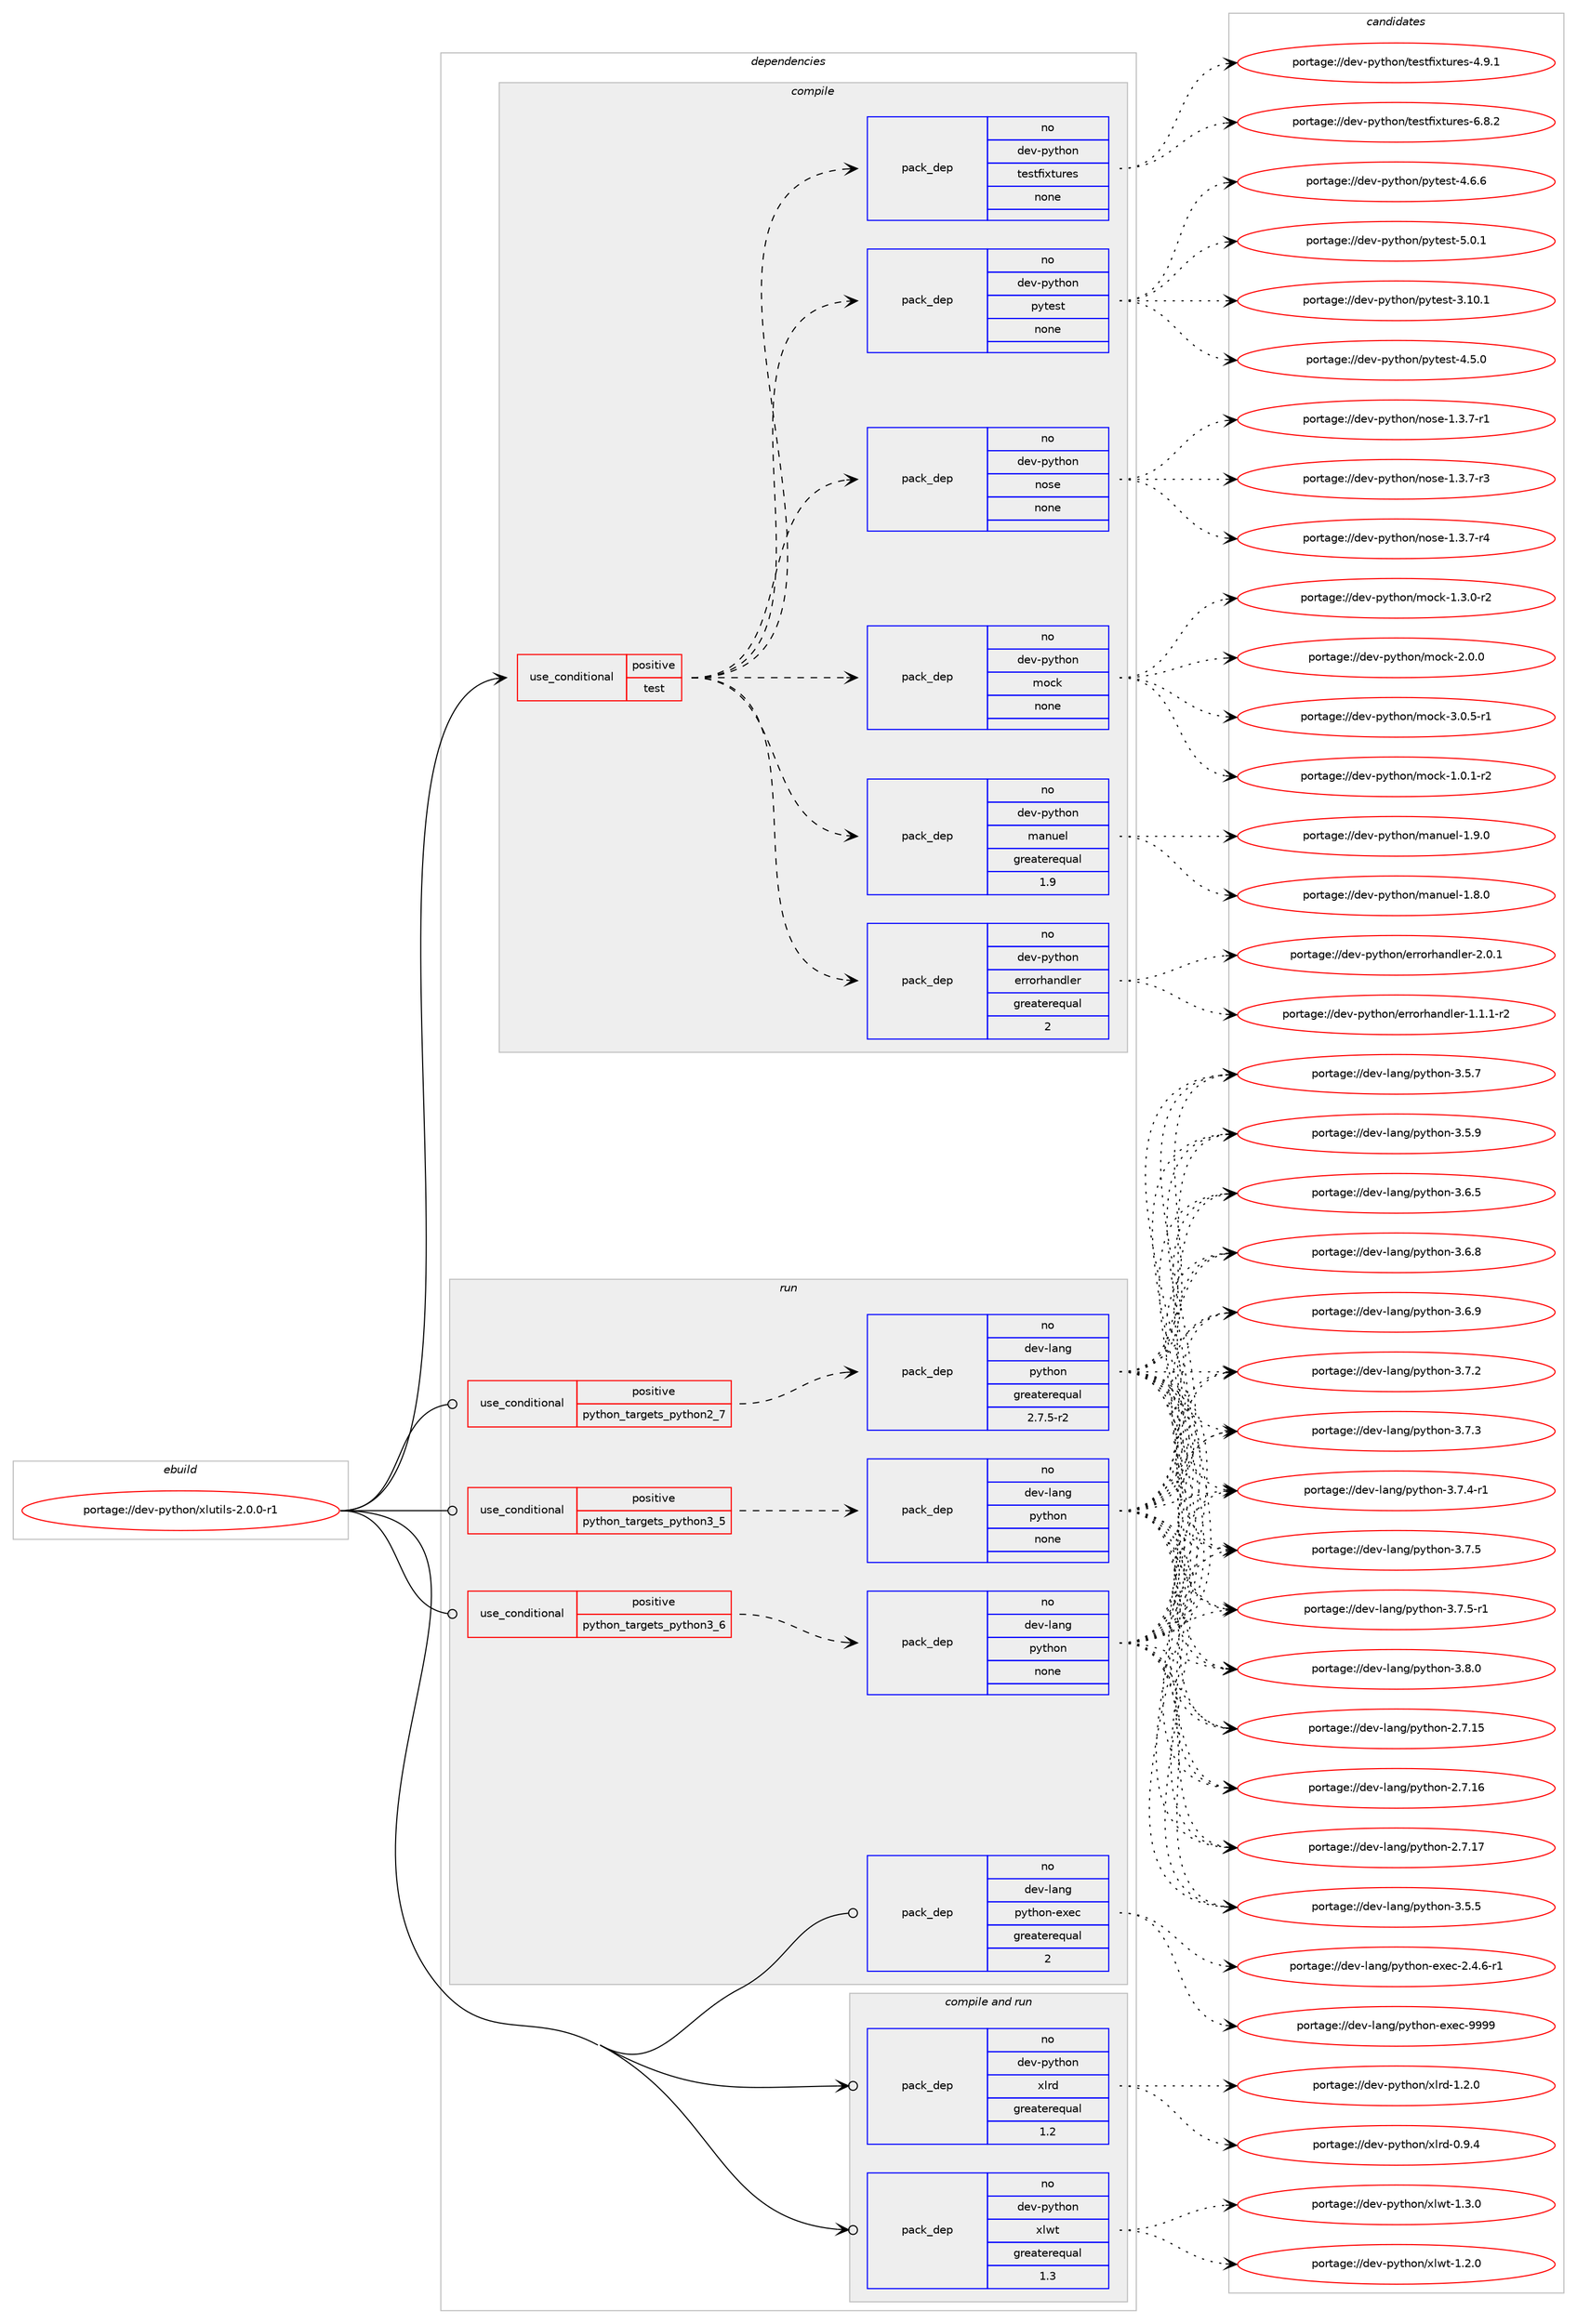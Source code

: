 digraph prolog {

# *************
# Graph options
# *************

newrank=true;
concentrate=true;
compound=true;
graph [rankdir=LR,fontname=Helvetica,fontsize=10,ranksep=1.5];#, ranksep=2.5, nodesep=0.2];
edge  [arrowhead=vee];
node  [fontname=Helvetica,fontsize=10];

# **********
# The ebuild
# **********

subgraph cluster_leftcol {
color=gray;
rank=same;
label=<<i>ebuild</i>>;
id [label="portage://dev-python/xlutils-2.0.0-r1", color=red, width=4, href="../dev-python/xlutils-2.0.0-r1.svg"];
}

# ****************
# The dependencies
# ****************

subgraph cluster_midcol {
color=gray;
label=<<i>dependencies</i>>;
subgraph cluster_compile {
fillcolor="#eeeeee";
style=filled;
label=<<i>compile</i>>;
subgraph cond41023 {
dependency179692 [label=<<TABLE BORDER="0" CELLBORDER="1" CELLSPACING="0" CELLPADDING="4"><TR><TD ROWSPAN="3" CELLPADDING="10">use_conditional</TD></TR><TR><TD>positive</TD></TR><TR><TD>test</TD></TR></TABLE>>, shape=none, color=red];
subgraph pack135258 {
dependency179693 [label=<<TABLE BORDER="0" CELLBORDER="1" CELLSPACING="0" CELLPADDING="4" WIDTH="220"><TR><TD ROWSPAN="6" CELLPADDING="30">pack_dep</TD></TR><TR><TD WIDTH="110">no</TD></TR><TR><TD>dev-python</TD></TR><TR><TD>errorhandler</TD></TR><TR><TD>greaterequal</TD></TR><TR><TD>2</TD></TR></TABLE>>, shape=none, color=blue];
}
dependency179692:e -> dependency179693:w [weight=20,style="dashed",arrowhead="vee"];
subgraph pack135259 {
dependency179694 [label=<<TABLE BORDER="0" CELLBORDER="1" CELLSPACING="0" CELLPADDING="4" WIDTH="220"><TR><TD ROWSPAN="6" CELLPADDING="30">pack_dep</TD></TR><TR><TD WIDTH="110">no</TD></TR><TR><TD>dev-python</TD></TR><TR><TD>manuel</TD></TR><TR><TD>greaterequal</TD></TR><TR><TD>1.9</TD></TR></TABLE>>, shape=none, color=blue];
}
dependency179692:e -> dependency179694:w [weight=20,style="dashed",arrowhead="vee"];
subgraph pack135260 {
dependency179695 [label=<<TABLE BORDER="0" CELLBORDER="1" CELLSPACING="0" CELLPADDING="4" WIDTH="220"><TR><TD ROWSPAN="6" CELLPADDING="30">pack_dep</TD></TR><TR><TD WIDTH="110">no</TD></TR><TR><TD>dev-python</TD></TR><TR><TD>mock</TD></TR><TR><TD>none</TD></TR><TR><TD></TD></TR></TABLE>>, shape=none, color=blue];
}
dependency179692:e -> dependency179695:w [weight=20,style="dashed",arrowhead="vee"];
subgraph pack135261 {
dependency179696 [label=<<TABLE BORDER="0" CELLBORDER="1" CELLSPACING="0" CELLPADDING="4" WIDTH="220"><TR><TD ROWSPAN="6" CELLPADDING="30">pack_dep</TD></TR><TR><TD WIDTH="110">no</TD></TR><TR><TD>dev-python</TD></TR><TR><TD>nose</TD></TR><TR><TD>none</TD></TR><TR><TD></TD></TR></TABLE>>, shape=none, color=blue];
}
dependency179692:e -> dependency179696:w [weight=20,style="dashed",arrowhead="vee"];
subgraph pack135262 {
dependency179697 [label=<<TABLE BORDER="0" CELLBORDER="1" CELLSPACING="0" CELLPADDING="4" WIDTH="220"><TR><TD ROWSPAN="6" CELLPADDING="30">pack_dep</TD></TR><TR><TD WIDTH="110">no</TD></TR><TR><TD>dev-python</TD></TR><TR><TD>pytest</TD></TR><TR><TD>none</TD></TR><TR><TD></TD></TR></TABLE>>, shape=none, color=blue];
}
dependency179692:e -> dependency179697:w [weight=20,style="dashed",arrowhead="vee"];
subgraph pack135263 {
dependency179698 [label=<<TABLE BORDER="0" CELLBORDER="1" CELLSPACING="0" CELLPADDING="4" WIDTH="220"><TR><TD ROWSPAN="6" CELLPADDING="30">pack_dep</TD></TR><TR><TD WIDTH="110">no</TD></TR><TR><TD>dev-python</TD></TR><TR><TD>testfixtures</TD></TR><TR><TD>none</TD></TR><TR><TD></TD></TR></TABLE>>, shape=none, color=blue];
}
dependency179692:e -> dependency179698:w [weight=20,style="dashed",arrowhead="vee"];
}
id:e -> dependency179692:w [weight=20,style="solid",arrowhead="vee"];
}
subgraph cluster_compileandrun {
fillcolor="#eeeeee";
style=filled;
label=<<i>compile and run</i>>;
subgraph pack135264 {
dependency179699 [label=<<TABLE BORDER="0" CELLBORDER="1" CELLSPACING="0" CELLPADDING="4" WIDTH="220"><TR><TD ROWSPAN="6" CELLPADDING="30">pack_dep</TD></TR><TR><TD WIDTH="110">no</TD></TR><TR><TD>dev-python</TD></TR><TR><TD>xlrd</TD></TR><TR><TD>greaterequal</TD></TR><TR><TD>1.2</TD></TR></TABLE>>, shape=none, color=blue];
}
id:e -> dependency179699:w [weight=20,style="solid",arrowhead="odotvee"];
subgraph pack135265 {
dependency179700 [label=<<TABLE BORDER="0" CELLBORDER="1" CELLSPACING="0" CELLPADDING="4" WIDTH="220"><TR><TD ROWSPAN="6" CELLPADDING="30">pack_dep</TD></TR><TR><TD WIDTH="110">no</TD></TR><TR><TD>dev-python</TD></TR><TR><TD>xlwt</TD></TR><TR><TD>greaterequal</TD></TR><TR><TD>1.3</TD></TR></TABLE>>, shape=none, color=blue];
}
id:e -> dependency179700:w [weight=20,style="solid",arrowhead="odotvee"];
}
subgraph cluster_run {
fillcolor="#eeeeee";
style=filled;
label=<<i>run</i>>;
subgraph cond41024 {
dependency179701 [label=<<TABLE BORDER="0" CELLBORDER="1" CELLSPACING="0" CELLPADDING="4"><TR><TD ROWSPAN="3" CELLPADDING="10">use_conditional</TD></TR><TR><TD>positive</TD></TR><TR><TD>python_targets_python2_7</TD></TR></TABLE>>, shape=none, color=red];
subgraph pack135266 {
dependency179702 [label=<<TABLE BORDER="0" CELLBORDER="1" CELLSPACING="0" CELLPADDING="4" WIDTH="220"><TR><TD ROWSPAN="6" CELLPADDING="30">pack_dep</TD></TR><TR><TD WIDTH="110">no</TD></TR><TR><TD>dev-lang</TD></TR><TR><TD>python</TD></TR><TR><TD>greaterequal</TD></TR><TR><TD>2.7.5-r2</TD></TR></TABLE>>, shape=none, color=blue];
}
dependency179701:e -> dependency179702:w [weight=20,style="dashed",arrowhead="vee"];
}
id:e -> dependency179701:w [weight=20,style="solid",arrowhead="odot"];
subgraph cond41025 {
dependency179703 [label=<<TABLE BORDER="0" CELLBORDER="1" CELLSPACING="0" CELLPADDING="4"><TR><TD ROWSPAN="3" CELLPADDING="10">use_conditional</TD></TR><TR><TD>positive</TD></TR><TR><TD>python_targets_python3_5</TD></TR></TABLE>>, shape=none, color=red];
subgraph pack135267 {
dependency179704 [label=<<TABLE BORDER="0" CELLBORDER="1" CELLSPACING="0" CELLPADDING="4" WIDTH="220"><TR><TD ROWSPAN="6" CELLPADDING="30">pack_dep</TD></TR><TR><TD WIDTH="110">no</TD></TR><TR><TD>dev-lang</TD></TR><TR><TD>python</TD></TR><TR><TD>none</TD></TR><TR><TD></TD></TR></TABLE>>, shape=none, color=blue];
}
dependency179703:e -> dependency179704:w [weight=20,style="dashed",arrowhead="vee"];
}
id:e -> dependency179703:w [weight=20,style="solid",arrowhead="odot"];
subgraph cond41026 {
dependency179705 [label=<<TABLE BORDER="0" CELLBORDER="1" CELLSPACING="0" CELLPADDING="4"><TR><TD ROWSPAN="3" CELLPADDING="10">use_conditional</TD></TR><TR><TD>positive</TD></TR><TR><TD>python_targets_python3_6</TD></TR></TABLE>>, shape=none, color=red];
subgraph pack135268 {
dependency179706 [label=<<TABLE BORDER="0" CELLBORDER="1" CELLSPACING="0" CELLPADDING="4" WIDTH="220"><TR><TD ROWSPAN="6" CELLPADDING="30">pack_dep</TD></TR><TR><TD WIDTH="110">no</TD></TR><TR><TD>dev-lang</TD></TR><TR><TD>python</TD></TR><TR><TD>none</TD></TR><TR><TD></TD></TR></TABLE>>, shape=none, color=blue];
}
dependency179705:e -> dependency179706:w [weight=20,style="dashed",arrowhead="vee"];
}
id:e -> dependency179705:w [weight=20,style="solid",arrowhead="odot"];
subgraph pack135269 {
dependency179707 [label=<<TABLE BORDER="0" CELLBORDER="1" CELLSPACING="0" CELLPADDING="4" WIDTH="220"><TR><TD ROWSPAN="6" CELLPADDING="30">pack_dep</TD></TR><TR><TD WIDTH="110">no</TD></TR><TR><TD>dev-lang</TD></TR><TR><TD>python-exec</TD></TR><TR><TD>greaterequal</TD></TR><TR><TD>2</TD></TR></TABLE>>, shape=none, color=blue];
}
id:e -> dependency179707:w [weight=20,style="solid",arrowhead="odot"];
}
}

# **************
# The candidates
# **************

subgraph cluster_choices {
rank=same;
color=gray;
label=<<i>candidates</i>>;

subgraph choice135258 {
color=black;
nodesep=1;
choiceportage1001011184511212111610411111047101114114111114104971101001081011144549464946494511450 [label="portage://dev-python/errorhandler-1.1.1-r2", color=red, width=4,href="../dev-python/errorhandler-1.1.1-r2.svg"];
choiceportage100101118451121211161041111104710111411411111410497110100108101114455046484649 [label="portage://dev-python/errorhandler-2.0.1", color=red, width=4,href="../dev-python/errorhandler-2.0.1.svg"];
dependency179693:e -> choiceportage1001011184511212111610411111047101114114111114104971101001081011144549464946494511450:w [style=dotted,weight="100"];
dependency179693:e -> choiceportage100101118451121211161041111104710111411411111410497110100108101114455046484649:w [style=dotted,weight="100"];
}
subgraph choice135259 {
color=black;
nodesep=1;
choiceportage100101118451121211161041111104710997110117101108454946564648 [label="portage://dev-python/manuel-1.8.0", color=red, width=4,href="../dev-python/manuel-1.8.0.svg"];
choiceportage100101118451121211161041111104710997110117101108454946574648 [label="portage://dev-python/manuel-1.9.0", color=red, width=4,href="../dev-python/manuel-1.9.0.svg"];
dependency179694:e -> choiceportage100101118451121211161041111104710997110117101108454946564648:w [style=dotted,weight="100"];
dependency179694:e -> choiceportage100101118451121211161041111104710997110117101108454946574648:w [style=dotted,weight="100"];
}
subgraph choice135260 {
color=black;
nodesep=1;
choiceportage1001011184511212111610411111047109111991074549464846494511450 [label="portage://dev-python/mock-1.0.1-r2", color=red, width=4,href="../dev-python/mock-1.0.1-r2.svg"];
choiceportage1001011184511212111610411111047109111991074549465146484511450 [label="portage://dev-python/mock-1.3.0-r2", color=red, width=4,href="../dev-python/mock-1.3.0-r2.svg"];
choiceportage100101118451121211161041111104710911199107455046484648 [label="portage://dev-python/mock-2.0.0", color=red, width=4,href="../dev-python/mock-2.0.0.svg"];
choiceportage1001011184511212111610411111047109111991074551464846534511449 [label="portage://dev-python/mock-3.0.5-r1", color=red, width=4,href="../dev-python/mock-3.0.5-r1.svg"];
dependency179695:e -> choiceportage1001011184511212111610411111047109111991074549464846494511450:w [style=dotted,weight="100"];
dependency179695:e -> choiceportage1001011184511212111610411111047109111991074549465146484511450:w [style=dotted,weight="100"];
dependency179695:e -> choiceportage100101118451121211161041111104710911199107455046484648:w [style=dotted,weight="100"];
dependency179695:e -> choiceportage1001011184511212111610411111047109111991074551464846534511449:w [style=dotted,weight="100"];
}
subgraph choice135261 {
color=black;
nodesep=1;
choiceportage10010111845112121116104111110471101111151014549465146554511449 [label="portage://dev-python/nose-1.3.7-r1", color=red, width=4,href="../dev-python/nose-1.3.7-r1.svg"];
choiceportage10010111845112121116104111110471101111151014549465146554511451 [label="portage://dev-python/nose-1.3.7-r3", color=red, width=4,href="../dev-python/nose-1.3.7-r3.svg"];
choiceportage10010111845112121116104111110471101111151014549465146554511452 [label="portage://dev-python/nose-1.3.7-r4", color=red, width=4,href="../dev-python/nose-1.3.7-r4.svg"];
dependency179696:e -> choiceportage10010111845112121116104111110471101111151014549465146554511449:w [style=dotted,weight="100"];
dependency179696:e -> choiceportage10010111845112121116104111110471101111151014549465146554511451:w [style=dotted,weight="100"];
dependency179696:e -> choiceportage10010111845112121116104111110471101111151014549465146554511452:w [style=dotted,weight="100"];
}
subgraph choice135262 {
color=black;
nodesep=1;
choiceportage100101118451121211161041111104711212111610111511645514649484649 [label="portage://dev-python/pytest-3.10.1", color=red, width=4,href="../dev-python/pytest-3.10.1.svg"];
choiceportage1001011184511212111610411111047112121116101115116455246534648 [label="portage://dev-python/pytest-4.5.0", color=red, width=4,href="../dev-python/pytest-4.5.0.svg"];
choiceportage1001011184511212111610411111047112121116101115116455246544654 [label="portage://dev-python/pytest-4.6.6", color=red, width=4,href="../dev-python/pytest-4.6.6.svg"];
choiceportage1001011184511212111610411111047112121116101115116455346484649 [label="portage://dev-python/pytest-5.0.1", color=red, width=4,href="../dev-python/pytest-5.0.1.svg"];
dependency179697:e -> choiceportage100101118451121211161041111104711212111610111511645514649484649:w [style=dotted,weight="100"];
dependency179697:e -> choiceportage1001011184511212111610411111047112121116101115116455246534648:w [style=dotted,weight="100"];
dependency179697:e -> choiceportage1001011184511212111610411111047112121116101115116455246544654:w [style=dotted,weight="100"];
dependency179697:e -> choiceportage1001011184511212111610411111047112121116101115116455346484649:w [style=dotted,weight="100"];
}
subgraph choice135263 {
color=black;
nodesep=1;
choiceportage1001011184511212111610411111047116101115116102105120116117114101115455246574649 [label="portage://dev-python/testfixtures-4.9.1", color=red, width=4,href="../dev-python/testfixtures-4.9.1.svg"];
choiceportage1001011184511212111610411111047116101115116102105120116117114101115455446564650 [label="portage://dev-python/testfixtures-6.8.2", color=red, width=4,href="../dev-python/testfixtures-6.8.2.svg"];
dependency179698:e -> choiceportage1001011184511212111610411111047116101115116102105120116117114101115455246574649:w [style=dotted,weight="100"];
dependency179698:e -> choiceportage1001011184511212111610411111047116101115116102105120116117114101115455446564650:w [style=dotted,weight="100"];
}
subgraph choice135264 {
color=black;
nodesep=1;
choiceportage1001011184511212111610411111047120108114100454846574652 [label="portage://dev-python/xlrd-0.9.4", color=red, width=4,href="../dev-python/xlrd-0.9.4.svg"];
choiceportage1001011184511212111610411111047120108114100454946504648 [label="portage://dev-python/xlrd-1.2.0", color=red, width=4,href="../dev-python/xlrd-1.2.0.svg"];
dependency179699:e -> choiceportage1001011184511212111610411111047120108114100454846574652:w [style=dotted,weight="100"];
dependency179699:e -> choiceportage1001011184511212111610411111047120108114100454946504648:w [style=dotted,weight="100"];
}
subgraph choice135265 {
color=black;
nodesep=1;
choiceportage1001011184511212111610411111047120108119116454946504648 [label="portage://dev-python/xlwt-1.2.0", color=red, width=4,href="../dev-python/xlwt-1.2.0.svg"];
choiceportage1001011184511212111610411111047120108119116454946514648 [label="portage://dev-python/xlwt-1.3.0", color=red, width=4,href="../dev-python/xlwt-1.3.0.svg"];
dependency179700:e -> choiceportage1001011184511212111610411111047120108119116454946504648:w [style=dotted,weight="100"];
dependency179700:e -> choiceportage1001011184511212111610411111047120108119116454946514648:w [style=dotted,weight="100"];
}
subgraph choice135266 {
color=black;
nodesep=1;
choiceportage10010111845108971101034711212111610411111045504655464953 [label="portage://dev-lang/python-2.7.15", color=red, width=4,href="../dev-lang/python-2.7.15.svg"];
choiceportage10010111845108971101034711212111610411111045504655464954 [label="portage://dev-lang/python-2.7.16", color=red, width=4,href="../dev-lang/python-2.7.16.svg"];
choiceportage10010111845108971101034711212111610411111045504655464955 [label="portage://dev-lang/python-2.7.17", color=red, width=4,href="../dev-lang/python-2.7.17.svg"];
choiceportage100101118451089711010347112121116104111110455146534653 [label="portage://dev-lang/python-3.5.5", color=red, width=4,href="../dev-lang/python-3.5.5.svg"];
choiceportage100101118451089711010347112121116104111110455146534655 [label="portage://dev-lang/python-3.5.7", color=red, width=4,href="../dev-lang/python-3.5.7.svg"];
choiceportage100101118451089711010347112121116104111110455146534657 [label="portage://dev-lang/python-3.5.9", color=red, width=4,href="../dev-lang/python-3.5.9.svg"];
choiceportage100101118451089711010347112121116104111110455146544653 [label="portage://dev-lang/python-3.6.5", color=red, width=4,href="../dev-lang/python-3.6.5.svg"];
choiceportage100101118451089711010347112121116104111110455146544656 [label="portage://dev-lang/python-3.6.8", color=red, width=4,href="../dev-lang/python-3.6.8.svg"];
choiceportage100101118451089711010347112121116104111110455146544657 [label="portage://dev-lang/python-3.6.9", color=red, width=4,href="../dev-lang/python-3.6.9.svg"];
choiceportage100101118451089711010347112121116104111110455146554650 [label="portage://dev-lang/python-3.7.2", color=red, width=4,href="../dev-lang/python-3.7.2.svg"];
choiceportage100101118451089711010347112121116104111110455146554651 [label="portage://dev-lang/python-3.7.3", color=red, width=4,href="../dev-lang/python-3.7.3.svg"];
choiceportage1001011184510897110103471121211161041111104551465546524511449 [label="portage://dev-lang/python-3.7.4-r1", color=red, width=4,href="../dev-lang/python-3.7.4-r1.svg"];
choiceportage100101118451089711010347112121116104111110455146554653 [label="portage://dev-lang/python-3.7.5", color=red, width=4,href="../dev-lang/python-3.7.5.svg"];
choiceportage1001011184510897110103471121211161041111104551465546534511449 [label="portage://dev-lang/python-3.7.5-r1", color=red, width=4,href="../dev-lang/python-3.7.5-r1.svg"];
choiceportage100101118451089711010347112121116104111110455146564648 [label="portage://dev-lang/python-3.8.0", color=red, width=4,href="../dev-lang/python-3.8.0.svg"];
dependency179702:e -> choiceportage10010111845108971101034711212111610411111045504655464953:w [style=dotted,weight="100"];
dependency179702:e -> choiceportage10010111845108971101034711212111610411111045504655464954:w [style=dotted,weight="100"];
dependency179702:e -> choiceportage10010111845108971101034711212111610411111045504655464955:w [style=dotted,weight="100"];
dependency179702:e -> choiceportage100101118451089711010347112121116104111110455146534653:w [style=dotted,weight="100"];
dependency179702:e -> choiceportage100101118451089711010347112121116104111110455146534655:w [style=dotted,weight="100"];
dependency179702:e -> choiceportage100101118451089711010347112121116104111110455146534657:w [style=dotted,weight="100"];
dependency179702:e -> choiceportage100101118451089711010347112121116104111110455146544653:w [style=dotted,weight="100"];
dependency179702:e -> choiceportage100101118451089711010347112121116104111110455146544656:w [style=dotted,weight="100"];
dependency179702:e -> choiceportage100101118451089711010347112121116104111110455146544657:w [style=dotted,weight="100"];
dependency179702:e -> choiceportage100101118451089711010347112121116104111110455146554650:w [style=dotted,weight="100"];
dependency179702:e -> choiceportage100101118451089711010347112121116104111110455146554651:w [style=dotted,weight="100"];
dependency179702:e -> choiceportage1001011184510897110103471121211161041111104551465546524511449:w [style=dotted,weight="100"];
dependency179702:e -> choiceportage100101118451089711010347112121116104111110455146554653:w [style=dotted,weight="100"];
dependency179702:e -> choiceportage1001011184510897110103471121211161041111104551465546534511449:w [style=dotted,weight="100"];
dependency179702:e -> choiceportage100101118451089711010347112121116104111110455146564648:w [style=dotted,weight="100"];
}
subgraph choice135267 {
color=black;
nodesep=1;
choiceportage10010111845108971101034711212111610411111045504655464953 [label="portage://dev-lang/python-2.7.15", color=red, width=4,href="../dev-lang/python-2.7.15.svg"];
choiceportage10010111845108971101034711212111610411111045504655464954 [label="portage://dev-lang/python-2.7.16", color=red, width=4,href="../dev-lang/python-2.7.16.svg"];
choiceportage10010111845108971101034711212111610411111045504655464955 [label="portage://dev-lang/python-2.7.17", color=red, width=4,href="../dev-lang/python-2.7.17.svg"];
choiceportage100101118451089711010347112121116104111110455146534653 [label="portage://dev-lang/python-3.5.5", color=red, width=4,href="../dev-lang/python-3.5.5.svg"];
choiceportage100101118451089711010347112121116104111110455146534655 [label="portage://dev-lang/python-3.5.7", color=red, width=4,href="../dev-lang/python-3.5.7.svg"];
choiceportage100101118451089711010347112121116104111110455146534657 [label="portage://dev-lang/python-3.5.9", color=red, width=4,href="../dev-lang/python-3.5.9.svg"];
choiceportage100101118451089711010347112121116104111110455146544653 [label="portage://dev-lang/python-3.6.5", color=red, width=4,href="../dev-lang/python-3.6.5.svg"];
choiceportage100101118451089711010347112121116104111110455146544656 [label="portage://dev-lang/python-3.6.8", color=red, width=4,href="../dev-lang/python-3.6.8.svg"];
choiceportage100101118451089711010347112121116104111110455146544657 [label="portage://dev-lang/python-3.6.9", color=red, width=4,href="../dev-lang/python-3.6.9.svg"];
choiceportage100101118451089711010347112121116104111110455146554650 [label="portage://dev-lang/python-3.7.2", color=red, width=4,href="../dev-lang/python-3.7.2.svg"];
choiceportage100101118451089711010347112121116104111110455146554651 [label="portage://dev-lang/python-3.7.3", color=red, width=4,href="../dev-lang/python-3.7.3.svg"];
choiceportage1001011184510897110103471121211161041111104551465546524511449 [label="portage://dev-lang/python-3.7.4-r1", color=red, width=4,href="../dev-lang/python-3.7.4-r1.svg"];
choiceportage100101118451089711010347112121116104111110455146554653 [label="portage://dev-lang/python-3.7.5", color=red, width=4,href="../dev-lang/python-3.7.5.svg"];
choiceportage1001011184510897110103471121211161041111104551465546534511449 [label="portage://dev-lang/python-3.7.5-r1", color=red, width=4,href="../dev-lang/python-3.7.5-r1.svg"];
choiceportage100101118451089711010347112121116104111110455146564648 [label="portage://dev-lang/python-3.8.0", color=red, width=4,href="../dev-lang/python-3.8.0.svg"];
dependency179704:e -> choiceportage10010111845108971101034711212111610411111045504655464953:w [style=dotted,weight="100"];
dependency179704:e -> choiceportage10010111845108971101034711212111610411111045504655464954:w [style=dotted,weight="100"];
dependency179704:e -> choiceportage10010111845108971101034711212111610411111045504655464955:w [style=dotted,weight="100"];
dependency179704:e -> choiceportage100101118451089711010347112121116104111110455146534653:w [style=dotted,weight="100"];
dependency179704:e -> choiceportage100101118451089711010347112121116104111110455146534655:w [style=dotted,weight="100"];
dependency179704:e -> choiceportage100101118451089711010347112121116104111110455146534657:w [style=dotted,weight="100"];
dependency179704:e -> choiceportage100101118451089711010347112121116104111110455146544653:w [style=dotted,weight="100"];
dependency179704:e -> choiceportage100101118451089711010347112121116104111110455146544656:w [style=dotted,weight="100"];
dependency179704:e -> choiceportage100101118451089711010347112121116104111110455146544657:w [style=dotted,weight="100"];
dependency179704:e -> choiceportage100101118451089711010347112121116104111110455146554650:w [style=dotted,weight="100"];
dependency179704:e -> choiceportage100101118451089711010347112121116104111110455146554651:w [style=dotted,weight="100"];
dependency179704:e -> choiceportage1001011184510897110103471121211161041111104551465546524511449:w [style=dotted,weight="100"];
dependency179704:e -> choiceportage100101118451089711010347112121116104111110455146554653:w [style=dotted,weight="100"];
dependency179704:e -> choiceportage1001011184510897110103471121211161041111104551465546534511449:w [style=dotted,weight="100"];
dependency179704:e -> choiceportage100101118451089711010347112121116104111110455146564648:w [style=dotted,weight="100"];
}
subgraph choice135268 {
color=black;
nodesep=1;
choiceportage10010111845108971101034711212111610411111045504655464953 [label="portage://dev-lang/python-2.7.15", color=red, width=4,href="../dev-lang/python-2.7.15.svg"];
choiceportage10010111845108971101034711212111610411111045504655464954 [label="portage://dev-lang/python-2.7.16", color=red, width=4,href="../dev-lang/python-2.7.16.svg"];
choiceportage10010111845108971101034711212111610411111045504655464955 [label="portage://dev-lang/python-2.7.17", color=red, width=4,href="../dev-lang/python-2.7.17.svg"];
choiceportage100101118451089711010347112121116104111110455146534653 [label="portage://dev-lang/python-3.5.5", color=red, width=4,href="../dev-lang/python-3.5.5.svg"];
choiceportage100101118451089711010347112121116104111110455146534655 [label="portage://dev-lang/python-3.5.7", color=red, width=4,href="../dev-lang/python-3.5.7.svg"];
choiceportage100101118451089711010347112121116104111110455146534657 [label="portage://dev-lang/python-3.5.9", color=red, width=4,href="../dev-lang/python-3.5.9.svg"];
choiceportage100101118451089711010347112121116104111110455146544653 [label="portage://dev-lang/python-3.6.5", color=red, width=4,href="../dev-lang/python-3.6.5.svg"];
choiceportage100101118451089711010347112121116104111110455146544656 [label="portage://dev-lang/python-3.6.8", color=red, width=4,href="../dev-lang/python-3.6.8.svg"];
choiceportage100101118451089711010347112121116104111110455146544657 [label="portage://dev-lang/python-3.6.9", color=red, width=4,href="../dev-lang/python-3.6.9.svg"];
choiceportage100101118451089711010347112121116104111110455146554650 [label="portage://dev-lang/python-3.7.2", color=red, width=4,href="../dev-lang/python-3.7.2.svg"];
choiceportage100101118451089711010347112121116104111110455146554651 [label="portage://dev-lang/python-3.7.3", color=red, width=4,href="../dev-lang/python-3.7.3.svg"];
choiceportage1001011184510897110103471121211161041111104551465546524511449 [label="portage://dev-lang/python-3.7.4-r1", color=red, width=4,href="../dev-lang/python-3.7.4-r1.svg"];
choiceportage100101118451089711010347112121116104111110455146554653 [label="portage://dev-lang/python-3.7.5", color=red, width=4,href="../dev-lang/python-3.7.5.svg"];
choiceportage1001011184510897110103471121211161041111104551465546534511449 [label="portage://dev-lang/python-3.7.5-r1", color=red, width=4,href="../dev-lang/python-3.7.5-r1.svg"];
choiceportage100101118451089711010347112121116104111110455146564648 [label="portage://dev-lang/python-3.8.0", color=red, width=4,href="../dev-lang/python-3.8.0.svg"];
dependency179706:e -> choiceportage10010111845108971101034711212111610411111045504655464953:w [style=dotted,weight="100"];
dependency179706:e -> choiceportage10010111845108971101034711212111610411111045504655464954:w [style=dotted,weight="100"];
dependency179706:e -> choiceportage10010111845108971101034711212111610411111045504655464955:w [style=dotted,weight="100"];
dependency179706:e -> choiceportage100101118451089711010347112121116104111110455146534653:w [style=dotted,weight="100"];
dependency179706:e -> choiceportage100101118451089711010347112121116104111110455146534655:w [style=dotted,weight="100"];
dependency179706:e -> choiceportage100101118451089711010347112121116104111110455146534657:w [style=dotted,weight="100"];
dependency179706:e -> choiceportage100101118451089711010347112121116104111110455146544653:w [style=dotted,weight="100"];
dependency179706:e -> choiceportage100101118451089711010347112121116104111110455146544656:w [style=dotted,weight="100"];
dependency179706:e -> choiceportage100101118451089711010347112121116104111110455146544657:w [style=dotted,weight="100"];
dependency179706:e -> choiceportage100101118451089711010347112121116104111110455146554650:w [style=dotted,weight="100"];
dependency179706:e -> choiceportage100101118451089711010347112121116104111110455146554651:w [style=dotted,weight="100"];
dependency179706:e -> choiceportage1001011184510897110103471121211161041111104551465546524511449:w [style=dotted,weight="100"];
dependency179706:e -> choiceportage100101118451089711010347112121116104111110455146554653:w [style=dotted,weight="100"];
dependency179706:e -> choiceportage1001011184510897110103471121211161041111104551465546534511449:w [style=dotted,weight="100"];
dependency179706:e -> choiceportage100101118451089711010347112121116104111110455146564648:w [style=dotted,weight="100"];
}
subgraph choice135269 {
color=black;
nodesep=1;
choiceportage10010111845108971101034711212111610411111045101120101994550465246544511449 [label="portage://dev-lang/python-exec-2.4.6-r1", color=red, width=4,href="../dev-lang/python-exec-2.4.6-r1.svg"];
choiceportage10010111845108971101034711212111610411111045101120101994557575757 [label="portage://dev-lang/python-exec-9999", color=red, width=4,href="../dev-lang/python-exec-9999.svg"];
dependency179707:e -> choiceportage10010111845108971101034711212111610411111045101120101994550465246544511449:w [style=dotted,weight="100"];
dependency179707:e -> choiceportage10010111845108971101034711212111610411111045101120101994557575757:w [style=dotted,weight="100"];
}
}

}
